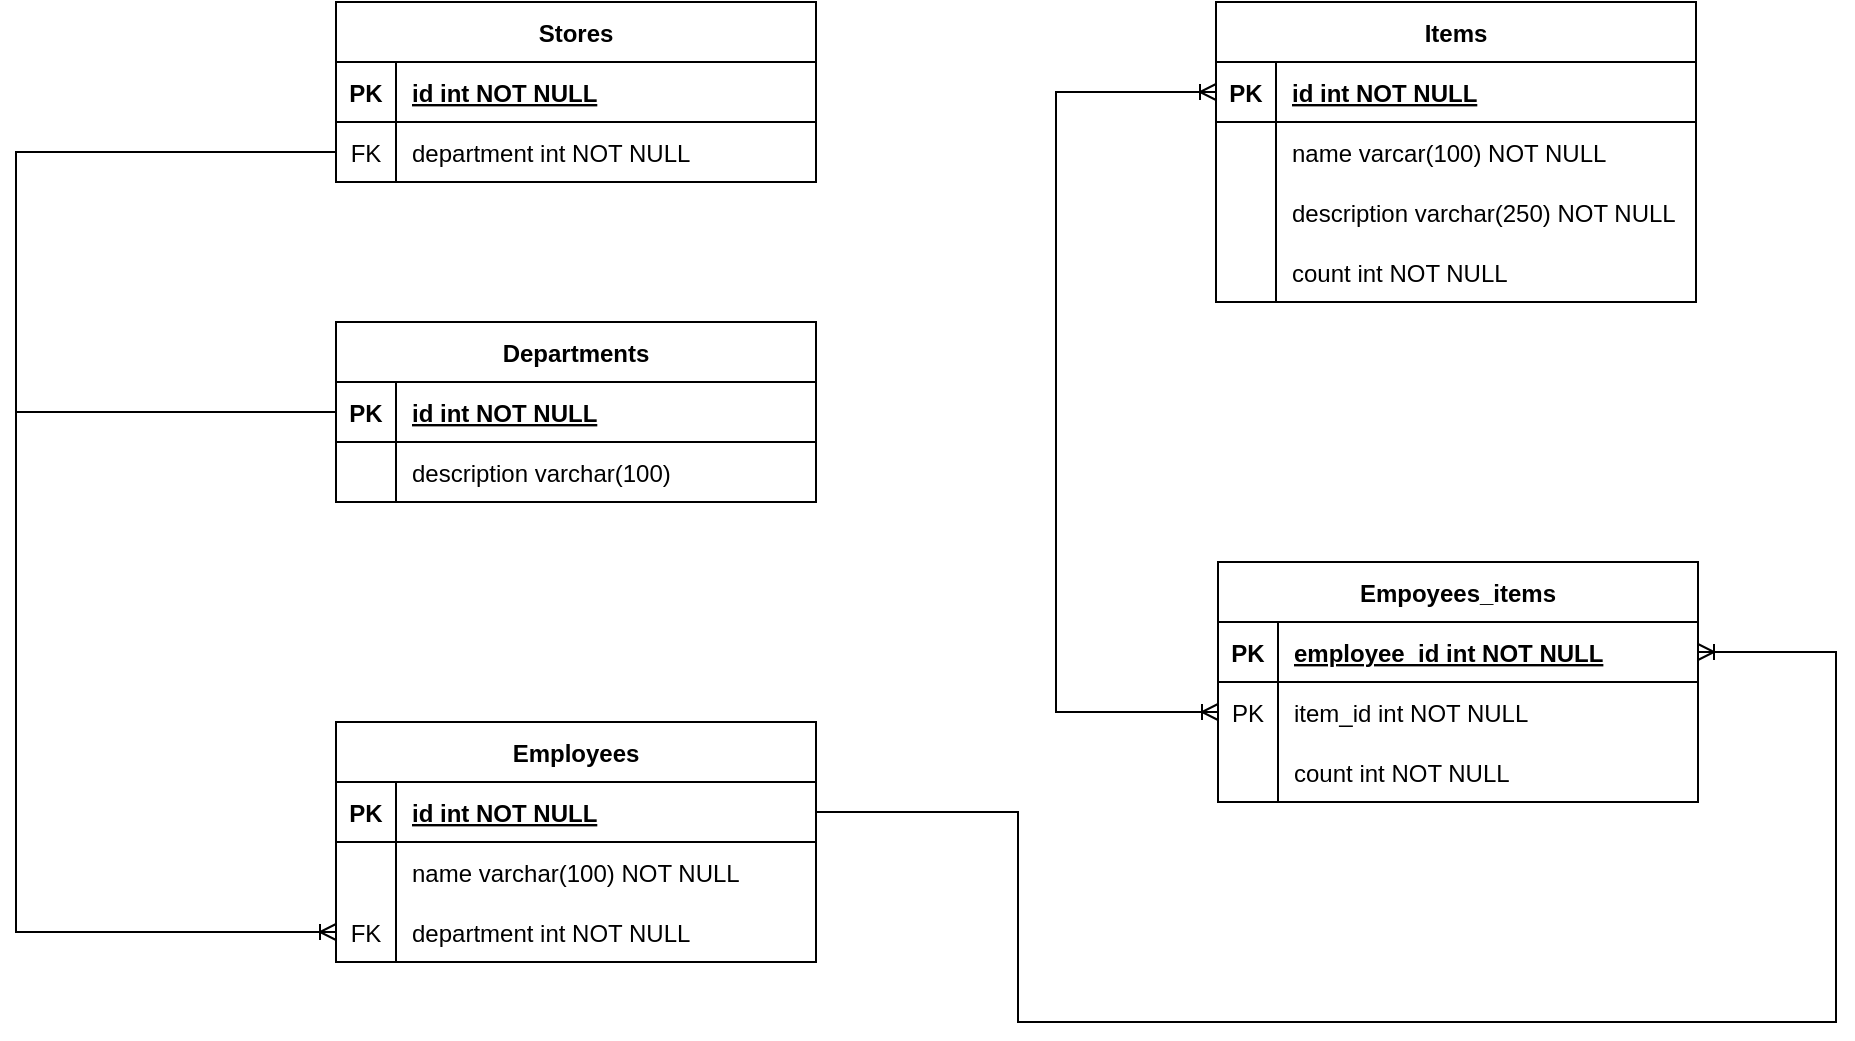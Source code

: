 <mxfile version="24.7.17">
  <diagram id="prtHgNgQTEPvFCAcTncT" name="Page-1">
    <mxGraphModel dx="1420" dy="874" grid="1" gridSize="10" guides="1" tooltips="1" connect="1" arrows="1" fold="1" page="1" pageScale="1" pageWidth="1169" pageHeight="827" background="none" math="0" shadow="0">
      <root>
        <mxCell id="0" />
        <mxCell id="1" parent="0" />
        <mxCell id="CDMhfshkKJHFtxOd5PTn-94" value="Items" style="shape=table;startSize=30;container=1;collapsible=1;childLayout=tableLayout;fixedRows=1;rowLines=0;fontStyle=1;align=center;resizeLast=1;" vertex="1" parent="1">
          <mxGeometry x="680" y="120" width="240" height="150" as="geometry" />
        </mxCell>
        <mxCell id="CDMhfshkKJHFtxOd5PTn-95" value="" style="shape=partialRectangle;collapsible=0;dropTarget=0;pointerEvents=0;fillColor=none;points=[[0,0.5],[1,0.5]];portConstraint=eastwest;top=0;left=0;right=0;bottom=1;" vertex="1" parent="CDMhfshkKJHFtxOd5PTn-94">
          <mxGeometry y="30" width="240" height="30" as="geometry" />
        </mxCell>
        <mxCell id="CDMhfshkKJHFtxOd5PTn-96" value="PK" style="shape=partialRectangle;overflow=hidden;connectable=0;fillColor=none;top=0;left=0;bottom=0;right=0;fontStyle=1;" vertex="1" parent="CDMhfshkKJHFtxOd5PTn-95">
          <mxGeometry width="30" height="30" as="geometry">
            <mxRectangle width="30" height="30" as="alternateBounds" />
          </mxGeometry>
        </mxCell>
        <mxCell id="CDMhfshkKJHFtxOd5PTn-97" value="id int NOT NULL " style="shape=partialRectangle;overflow=hidden;connectable=0;fillColor=none;top=0;left=0;bottom=0;right=0;align=left;spacingLeft=6;fontStyle=5;" vertex="1" parent="CDMhfshkKJHFtxOd5PTn-95">
          <mxGeometry x="30" width="210" height="30" as="geometry">
            <mxRectangle width="210" height="30" as="alternateBounds" />
          </mxGeometry>
        </mxCell>
        <mxCell id="CDMhfshkKJHFtxOd5PTn-98" value="" style="shape=partialRectangle;collapsible=0;dropTarget=0;pointerEvents=0;fillColor=none;points=[[0,0.5],[1,0.5]];portConstraint=eastwest;top=0;left=0;right=0;bottom=0;" vertex="1" parent="CDMhfshkKJHFtxOd5PTn-94">
          <mxGeometry y="60" width="240" height="30" as="geometry" />
        </mxCell>
        <mxCell id="CDMhfshkKJHFtxOd5PTn-99" value="" style="shape=partialRectangle;overflow=hidden;connectable=0;fillColor=none;top=0;left=0;bottom=0;right=0;" vertex="1" parent="CDMhfshkKJHFtxOd5PTn-98">
          <mxGeometry width="30" height="30" as="geometry">
            <mxRectangle width="30" height="30" as="alternateBounds" />
          </mxGeometry>
        </mxCell>
        <mxCell id="CDMhfshkKJHFtxOd5PTn-100" value="name varcar(100) NOT NULL" style="shape=partialRectangle;overflow=hidden;connectable=0;fillColor=none;top=0;left=0;bottom=0;right=0;align=left;spacingLeft=6;" vertex="1" parent="CDMhfshkKJHFtxOd5PTn-98">
          <mxGeometry x="30" width="210" height="30" as="geometry">
            <mxRectangle width="210" height="30" as="alternateBounds" />
          </mxGeometry>
        </mxCell>
        <mxCell id="CDMhfshkKJHFtxOd5PTn-101" value="" style="shape=partialRectangle;collapsible=0;dropTarget=0;pointerEvents=0;fillColor=none;points=[[0,0.5],[1,0.5]];portConstraint=eastwest;top=0;left=0;right=0;bottom=0;" vertex="1" parent="CDMhfshkKJHFtxOd5PTn-94">
          <mxGeometry y="90" width="240" height="30" as="geometry" />
        </mxCell>
        <mxCell id="CDMhfshkKJHFtxOd5PTn-102" value="" style="shape=partialRectangle;overflow=hidden;connectable=0;fillColor=none;top=0;left=0;bottom=0;right=0;" vertex="1" parent="CDMhfshkKJHFtxOd5PTn-101">
          <mxGeometry width="30" height="30" as="geometry">
            <mxRectangle width="30" height="30" as="alternateBounds" />
          </mxGeometry>
        </mxCell>
        <mxCell id="CDMhfshkKJHFtxOd5PTn-103" value="description varchar(250) NOT NULL" style="shape=partialRectangle;overflow=hidden;connectable=0;fillColor=none;top=0;left=0;bottom=0;right=0;align=left;spacingLeft=6;" vertex="1" parent="CDMhfshkKJHFtxOd5PTn-101">
          <mxGeometry x="30" width="210" height="30" as="geometry">
            <mxRectangle width="210" height="30" as="alternateBounds" />
          </mxGeometry>
        </mxCell>
        <mxCell id="CDMhfshkKJHFtxOd5PTn-147" value="" style="shape=partialRectangle;collapsible=0;dropTarget=0;pointerEvents=0;fillColor=none;points=[[0,0.5],[1,0.5]];portConstraint=eastwest;top=0;left=0;right=0;bottom=0;" vertex="1" parent="CDMhfshkKJHFtxOd5PTn-94">
          <mxGeometry y="120" width="240" height="30" as="geometry" />
        </mxCell>
        <mxCell id="CDMhfshkKJHFtxOd5PTn-148" value="" style="shape=partialRectangle;overflow=hidden;connectable=0;fillColor=none;top=0;left=0;bottom=0;right=0;" vertex="1" parent="CDMhfshkKJHFtxOd5PTn-147">
          <mxGeometry width="30" height="30" as="geometry">
            <mxRectangle width="30" height="30" as="alternateBounds" />
          </mxGeometry>
        </mxCell>
        <mxCell id="CDMhfshkKJHFtxOd5PTn-149" value="count int NOT NULL" style="shape=partialRectangle;overflow=hidden;connectable=0;fillColor=none;top=0;left=0;bottom=0;right=0;align=left;spacingLeft=6;" vertex="1" parent="CDMhfshkKJHFtxOd5PTn-147">
          <mxGeometry x="30" width="210" height="30" as="geometry">
            <mxRectangle width="210" height="30" as="alternateBounds" />
          </mxGeometry>
        </mxCell>
        <mxCell id="CDMhfshkKJHFtxOd5PTn-114" value="Employees" style="shape=table;startSize=30;container=1;collapsible=1;childLayout=tableLayout;fixedRows=1;rowLines=0;fontStyle=1;align=center;resizeLast=1;" vertex="1" parent="1">
          <mxGeometry x="240" y="480" width="240" height="120" as="geometry" />
        </mxCell>
        <mxCell id="CDMhfshkKJHFtxOd5PTn-115" value="" style="shape=partialRectangle;collapsible=0;dropTarget=0;pointerEvents=0;fillColor=none;points=[[0,0.5],[1,0.5]];portConstraint=eastwest;top=0;left=0;right=0;bottom=1;" vertex="1" parent="CDMhfshkKJHFtxOd5PTn-114">
          <mxGeometry y="30" width="240" height="30" as="geometry" />
        </mxCell>
        <mxCell id="CDMhfshkKJHFtxOd5PTn-116" value="PK" style="shape=partialRectangle;overflow=hidden;connectable=0;fillColor=none;top=0;left=0;bottom=0;right=0;fontStyle=1;" vertex="1" parent="CDMhfshkKJHFtxOd5PTn-115">
          <mxGeometry width="30" height="30" as="geometry">
            <mxRectangle width="30" height="30" as="alternateBounds" />
          </mxGeometry>
        </mxCell>
        <mxCell id="CDMhfshkKJHFtxOd5PTn-117" value="id int NOT NULL " style="shape=partialRectangle;overflow=hidden;connectable=0;fillColor=none;top=0;left=0;bottom=0;right=0;align=left;spacingLeft=6;fontStyle=5;" vertex="1" parent="CDMhfshkKJHFtxOd5PTn-115">
          <mxGeometry x="30" width="210" height="30" as="geometry">
            <mxRectangle width="210" height="30" as="alternateBounds" />
          </mxGeometry>
        </mxCell>
        <mxCell id="CDMhfshkKJHFtxOd5PTn-118" value="" style="shape=partialRectangle;collapsible=0;dropTarget=0;pointerEvents=0;fillColor=none;points=[[0,0.5],[1,0.5]];portConstraint=eastwest;top=0;left=0;right=0;bottom=0;" vertex="1" parent="CDMhfshkKJHFtxOd5PTn-114">
          <mxGeometry y="60" width="240" height="30" as="geometry" />
        </mxCell>
        <mxCell id="CDMhfshkKJHFtxOd5PTn-119" value="" style="shape=partialRectangle;overflow=hidden;connectable=0;fillColor=none;top=0;left=0;bottom=0;right=0;" vertex="1" parent="CDMhfshkKJHFtxOd5PTn-118">
          <mxGeometry width="30" height="30" as="geometry">
            <mxRectangle width="30" height="30" as="alternateBounds" />
          </mxGeometry>
        </mxCell>
        <mxCell id="CDMhfshkKJHFtxOd5PTn-120" value="name varchar(100) NOT NULL" style="shape=partialRectangle;overflow=hidden;connectable=0;fillColor=none;top=0;left=0;bottom=0;right=0;align=left;spacingLeft=6;" vertex="1" parent="CDMhfshkKJHFtxOd5PTn-118">
          <mxGeometry x="30" width="210" height="30" as="geometry">
            <mxRectangle width="210" height="30" as="alternateBounds" />
          </mxGeometry>
        </mxCell>
        <mxCell id="CDMhfshkKJHFtxOd5PTn-144" value="" style="shape=partialRectangle;collapsible=0;dropTarget=0;pointerEvents=0;fillColor=none;points=[[0,0.5],[1,0.5]];portConstraint=eastwest;top=0;left=0;right=0;bottom=0;" vertex="1" parent="CDMhfshkKJHFtxOd5PTn-114">
          <mxGeometry y="90" width="240" height="30" as="geometry" />
        </mxCell>
        <mxCell id="CDMhfshkKJHFtxOd5PTn-145" value="FK" style="shape=partialRectangle;overflow=hidden;connectable=0;fillColor=none;top=0;left=0;bottom=0;right=0;" vertex="1" parent="CDMhfshkKJHFtxOd5PTn-144">
          <mxGeometry width="30" height="30" as="geometry">
            <mxRectangle width="30" height="30" as="alternateBounds" />
          </mxGeometry>
        </mxCell>
        <mxCell id="CDMhfshkKJHFtxOd5PTn-146" value="department int NOT NULL" style="shape=partialRectangle;overflow=hidden;connectable=0;fillColor=none;top=0;left=0;bottom=0;right=0;align=left;spacingLeft=6;" vertex="1" parent="CDMhfshkKJHFtxOd5PTn-144">
          <mxGeometry x="30" width="210" height="30" as="geometry">
            <mxRectangle width="210" height="30" as="alternateBounds" />
          </mxGeometry>
        </mxCell>
        <mxCell id="CDMhfshkKJHFtxOd5PTn-150" value="Stores" style="shape=table;startSize=30;container=1;collapsible=1;childLayout=tableLayout;fixedRows=1;rowLines=0;fontStyle=1;align=center;resizeLast=1;" vertex="1" parent="1">
          <mxGeometry x="240" y="120" width="240" height="90" as="geometry" />
        </mxCell>
        <mxCell id="CDMhfshkKJHFtxOd5PTn-151" value="" style="shape=partialRectangle;collapsible=0;dropTarget=0;pointerEvents=0;fillColor=none;points=[[0,0.5],[1,0.5]];portConstraint=eastwest;top=0;left=0;right=0;bottom=1;" vertex="1" parent="CDMhfshkKJHFtxOd5PTn-150">
          <mxGeometry y="30" width="240" height="30" as="geometry" />
        </mxCell>
        <mxCell id="CDMhfshkKJHFtxOd5PTn-152" value="PK" style="shape=partialRectangle;overflow=hidden;connectable=0;fillColor=none;top=0;left=0;bottom=0;right=0;fontStyle=1;" vertex="1" parent="CDMhfshkKJHFtxOd5PTn-151">
          <mxGeometry width="30" height="30" as="geometry">
            <mxRectangle width="30" height="30" as="alternateBounds" />
          </mxGeometry>
        </mxCell>
        <mxCell id="CDMhfshkKJHFtxOd5PTn-153" value="id int NOT NULL " style="shape=partialRectangle;overflow=hidden;connectable=0;fillColor=none;top=0;left=0;bottom=0;right=0;align=left;spacingLeft=6;fontStyle=5;" vertex="1" parent="CDMhfshkKJHFtxOd5PTn-151">
          <mxGeometry x="30" width="210" height="30" as="geometry">
            <mxRectangle width="210" height="30" as="alternateBounds" />
          </mxGeometry>
        </mxCell>
        <mxCell id="CDMhfshkKJHFtxOd5PTn-154" value="" style="shape=partialRectangle;collapsible=0;dropTarget=0;pointerEvents=0;fillColor=none;points=[[0,0.5],[1,0.5]];portConstraint=eastwest;top=0;left=0;right=0;bottom=0;" vertex="1" parent="CDMhfshkKJHFtxOd5PTn-150">
          <mxGeometry y="60" width="240" height="30" as="geometry" />
        </mxCell>
        <mxCell id="CDMhfshkKJHFtxOd5PTn-155" value="FK" style="shape=partialRectangle;overflow=hidden;connectable=0;fillColor=none;top=0;left=0;bottom=0;right=0;" vertex="1" parent="CDMhfshkKJHFtxOd5PTn-154">
          <mxGeometry width="30" height="30" as="geometry">
            <mxRectangle width="30" height="30" as="alternateBounds" />
          </mxGeometry>
        </mxCell>
        <mxCell id="CDMhfshkKJHFtxOd5PTn-156" value="department int NOT NULL" style="shape=partialRectangle;overflow=hidden;connectable=0;fillColor=none;top=0;left=0;bottom=0;right=0;align=left;spacingLeft=6;" vertex="1" parent="CDMhfshkKJHFtxOd5PTn-154">
          <mxGeometry x="30" width="210" height="30" as="geometry">
            <mxRectangle width="210" height="30" as="alternateBounds" />
          </mxGeometry>
        </mxCell>
        <mxCell id="CDMhfshkKJHFtxOd5PTn-167" style="edgeStyle=orthogonalEdgeStyle;rounded=0;orthogonalLoop=1;jettySize=auto;html=1;entryX=0;entryY=0.5;entryDx=0;entryDy=0;exitX=0;exitY=0.5;exitDx=0;exitDy=0;endArrow=none;endFill=0;" edge="1" parent="1" source="CDMhfshkKJHFtxOd5PTn-161" target="CDMhfshkKJHFtxOd5PTn-154">
          <mxGeometry relative="1" as="geometry">
            <Array as="points">
              <mxPoint x="80" y="325" />
              <mxPoint x="80" y="195" />
            </Array>
          </mxGeometry>
        </mxCell>
        <mxCell id="CDMhfshkKJHFtxOd5PTn-160" value="Departments" style="shape=table;startSize=30;container=1;collapsible=1;childLayout=tableLayout;fixedRows=1;rowLines=0;fontStyle=1;align=center;resizeLast=1;" vertex="1" parent="1">
          <mxGeometry x="240" y="280" width="240" height="90" as="geometry" />
        </mxCell>
        <mxCell id="CDMhfshkKJHFtxOd5PTn-161" value="" style="shape=partialRectangle;collapsible=0;dropTarget=0;pointerEvents=0;fillColor=none;points=[[0,0.5],[1,0.5]];portConstraint=eastwest;top=0;left=0;right=0;bottom=1;" vertex="1" parent="CDMhfshkKJHFtxOd5PTn-160">
          <mxGeometry y="30" width="240" height="30" as="geometry" />
        </mxCell>
        <mxCell id="CDMhfshkKJHFtxOd5PTn-162" value="PK" style="shape=partialRectangle;overflow=hidden;connectable=0;fillColor=none;top=0;left=0;bottom=0;right=0;fontStyle=1;" vertex="1" parent="CDMhfshkKJHFtxOd5PTn-161">
          <mxGeometry width="30" height="30" as="geometry">
            <mxRectangle width="30" height="30" as="alternateBounds" />
          </mxGeometry>
        </mxCell>
        <mxCell id="CDMhfshkKJHFtxOd5PTn-163" value="id int NOT NULL " style="shape=partialRectangle;overflow=hidden;connectable=0;fillColor=none;top=0;left=0;bottom=0;right=0;align=left;spacingLeft=6;fontStyle=5;" vertex="1" parent="CDMhfshkKJHFtxOd5PTn-161">
          <mxGeometry x="30" width="210" height="30" as="geometry">
            <mxRectangle width="210" height="30" as="alternateBounds" />
          </mxGeometry>
        </mxCell>
        <mxCell id="CDMhfshkKJHFtxOd5PTn-164" value="" style="shape=partialRectangle;collapsible=0;dropTarget=0;pointerEvents=0;fillColor=none;points=[[0,0.5],[1,0.5]];portConstraint=eastwest;top=0;left=0;right=0;bottom=0;" vertex="1" parent="CDMhfshkKJHFtxOd5PTn-160">
          <mxGeometry y="60" width="240" height="30" as="geometry" />
        </mxCell>
        <mxCell id="CDMhfshkKJHFtxOd5PTn-165" value="" style="shape=partialRectangle;overflow=hidden;connectable=0;fillColor=none;top=0;left=0;bottom=0;right=0;" vertex="1" parent="CDMhfshkKJHFtxOd5PTn-164">
          <mxGeometry width="30" height="30" as="geometry">
            <mxRectangle width="30" height="30" as="alternateBounds" />
          </mxGeometry>
        </mxCell>
        <mxCell id="CDMhfshkKJHFtxOd5PTn-166" value="description varchar(100)" style="shape=partialRectangle;overflow=hidden;connectable=0;fillColor=none;top=0;left=0;bottom=0;right=0;align=left;spacingLeft=6;" vertex="1" parent="CDMhfshkKJHFtxOd5PTn-164">
          <mxGeometry x="30" width="210" height="30" as="geometry">
            <mxRectangle width="210" height="30" as="alternateBounds" />
          </mxGeometry>
        </mxCell>
        <mxCell id="CDMhfshkKJHFtxOd5PTn-168" style="edgeStyle=orthogonalEdgeStyle;rounded=0;orthogonalLoop=1;jettySize=auto;html=1;entryX=0;entryY=0.5;entryDx=0;entryDy=0;endArrow=ERoneToMany;endFill=0;" edge="1" parent="1" source="CDMhfshkKJHFtxOd5PTn-161" target="CDMhfshkKJHFtxOd5PTn-144">
          <mxGeometry relative="1" as="geometry">
            <Array as="points">
              <mxPoint x="80" y="325" />
              <mxPoint x="80" y="585" />
            </Array>
          </mxGeometry>
        </mxCell>
        <mxCell id="CDMhfshkKJHFtxOd5PTn-169" value="Empoyees_items" style="shape=table;startSize=30;container=1;collapsible=1;childLayout=tableLayout;fixedRows=1;rowLines=0;fontStyle=1;align=center;resizeLast=1;" vertex="1" parent="1">
          <mxGeometry x="681" y="400" width="240" height="120" as="geometry" />
        </mxCell>
        <mxCell id="CDMhfshkKJHFtxOd5PTn-170" value="" style="shape=partialRectangle;collapsible=0;dropTarget=0;pointerEvents=0;fillColor=none;points=[[0,0.5],[1,0.5]];portConstraint=eastwest;top=0;left=0;right=0;bottom=1;" vertex="1" parent="CDMhfshkKJHFtxOd5PTn-169">
          <mxGeometry y="30" width="240" height="30" as="geometry" />
        </mxCell>
        <mxCell id="CDMhfshkKJHFtxOd5PTn-171" value="PK" style="shape=partialRectangle;overflow=hidden;connectable=0;fillColor=none;top=0;left=0;bottom=0;right=0;fontStyle=1;" vertex="1" parent="CDMhfshkKJHFtxOd5PTn-170">
          <mxGeometry width="30" height="30" as="geometry">
            <mxRectangle width="30" height="30" as="alternateBounds" />
          </mxGeometry>
        </mxCell>
        <mxCell id="CDMhfshkKJHFtxOd5PTn-172" value="employee_id int NOT NULL " style="shape=partialRectangle;overflow=hidden;connectable=0;fillColor=none;top=0;left=0;bottom=0;right=0;align=left;spacingLeft=6;fontStyle=5;" vertex="1" parent="CDMhfshkKJHFtxOd5PTn-170">
          <mxGeometry x="30" width="210" height="30" as="geometry">
            <mxRectangle width="210" height="30" as="alternateBounds" />
          </mxGeometry>
        </mxCell>
        <mxCell id="CDMhfshkKJHFtxOd5PTn-173" value="" style="shape=partialRectangle;collapsible=0;dropTarget=0;pointerEvents=0;fillColor=none;points=[[0,0.5],[1,0.5]];portConstraint=eastwest;top=0;left=0;right=0;bottom=0;" vertex="1" parent="CDMhfshkKJHFtxOd5PTn-169">
          <mxGeometry y="60" width="240" height="30" as="geometry" />
        </mxCell>
        <mxCell id="CDMhfshkKJHFtxOd5PTn-174" value="PK" style="shape=partialRectangle;overflow=hidden;connectable=0;fillColor=none;top=0;left=0;bottom=0;right=0;" vertex="1" parent="CDMhfshkKJHFtxOd5PTn-173">
          <mxGeometry width="30" height="30" as="geometry">
            <mxRectangle width="30" height="30" as="alternateBounds" />
          </mxGeometry>
        </mxCell>
        <mxCell id="CDMhfshkKJHFtxOd5PTn-175" value="item_id int NOT NULL" style="shape=partialRectangle;overflow=hidden;connectable=0;fillColor=none;top=0;left=0;bottom=0;right=0;align=left;spacingLeft=6;" vertex="1" parent="CDMhfshkKJHFtxOd5PTn-173">
          <mxGeometry x="30" width="210" height="30" as="geometry">
            <mxRectangle width="210" height="30" as="alternateBounds" />
          </mxGeometry>
        </mxCell>
        <mxCell id="CDMhfshkKJHFtxOd5PTn-177" value="" style="shape=partialRectangle;collapsible=0;dropTarget=0;pointerEvents=0;fillColor=none;points=[[0,0.5],[1,0.5]];portConstraint=eastwest;top=0;left=0;right=0;bottom=0;" vertex="1" parent="CDMhfshkKJHFtxOd5PTn-169">
          <mxGeometry y="90" width="240" height="30" as="geometry" />
        </mxCell>
        <mxCell id="CDMhfshkKJHFtxOd5PTn-178" value="" style="shape=partialRectangle;overflow=hidden;connectable=0;fillColor=none;top=0;left=0;bottom=0;right=0;" vertex="1" parent="CDMhfshkKJHFtxOd5PTn-177">
          <mxGeometry width="30" height="30" as="geometry">
            <mxRectangle width="30" height="30" as="alternateBounds" />
          </mxGeometry>
        </mxCell>
        <mxCell id="CDMhfshkKJHFtxOd5PTn-179" value="count int NOT NULL" style="shape=partialRectangle;overflow=hidden;connectable=0;fillColor=none;top=0;left=0;bottom=0;right=0;align=left;spacingLeft=6;" vertex="1" parent="CDMhfshkKJHFtxOd5PTn-177">
          <mxGeometry x="30" width="210" height="30" as="geometry">
            <mxRectangle width="210" height="30" as="alternateBounds" />
          </mxGeometry>
        </mxCell>
        <mxCell id="CDMhfshkKJHFtxOd5PTn-191" style="edgeStyle=orthogonalEdgeStyle;rounded=0;orthogonalLoop=1;jettySize=auto;html=1;exitX=0;exitY=0.5;exitDx=0;exitDy=0;entryX=0;entryY=0.5;entryDx=0;entryDy=0;endArrow=ERoneToMany;endFill=0;startArrow=ERoneToMany;startFill=0;" edge="1" parent="1" source="CDMhfshkKJHFtxOd5PTn-173" target="CDMhfshkKJHFtxOd5PTn-95">
          <mxGeometry relative="1" as="geometry">
            <Array as="points">
              <mxPoint x="600" y="475" />
              <mxPoint x="600" y="165" />
            </Array>
          </mxGeometry>
        </mxCell>
        <mxCell id="CDMhfshkKJHFtxOd5PTn-192" style="edgeStyle=orthogonalEdgeStyle;rounded=0;orthogonalLoop=1;jettySize=auto;html=1;entryX=1;entryY=0.5;entryDx=0;entryDy=0;endArrow=none;endFill=0;startArrow=ERoneToMany;startFill=0;" edge="1" parent="1" source="CDMhfshkKJHFtxOd5PTn-170" target="CDMhfshkKJHFtxOd5PTn-115">
          <mxGeometry relative="1" as="geometry">
            <mxPoint x="1060" y="680" as="targetPoint" />
            <Array as="points">
              <mxPoint x="990" y="445" />
              <mxPoint x="990" y="630" />
              <mxPoint x="581" y="630" />
              <mxPoint x="581" y="525" />
            </Array>
          </mxGeometry>
        </mxCell>
      </root>
    </mxGraphModel>
  </diagram>
</mxfile>
